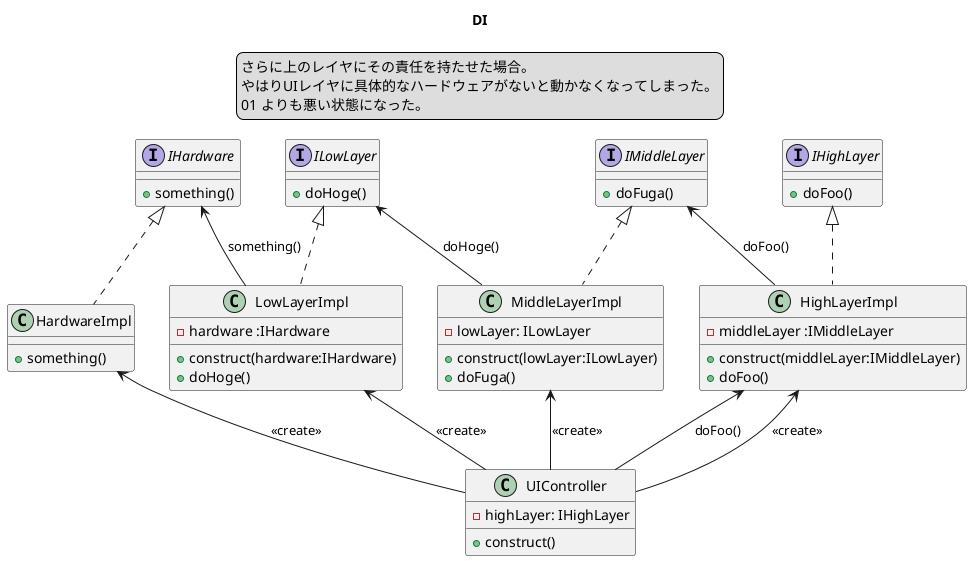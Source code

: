 @startuml
title
  DI
endtitle

legend top
  さらに上のレイヤにその責任を持たせた場合。
  やはりUIレイヤに具体的なハードウェアがないと動かなくなってしまった。
  01 よりも悪い状態になった。
endlegend

interface IHardware {
  + something()
}
class HardwareImpl {
  + something()
}
IHardware <|.. HardwareImpl

interface ILowLayer {
  + doHoge()
}
class LowLayerImpl {
  - hardware :IHardware
  + construct(hardware:IHardware)
  + doHoge()
}
ILowLayer <|.. LowLayerImpl
IHardware <- LowLayerImpl : something()

interface IMiddleLayer {
  + doFuga()
}
class MiddleLayerImpl {
  - lowLayer: ILowLayer
  + construct(lowLayer:ILowLayer)
  + doFuga()
}
IMiddleLayer <|.. MiddleLayerImpl
ILowLayer <- MiddleLayerImpl : doHoge()

interface IHighLayer {
  + doFoo()
}
class HighLayerImpl {
  - middleLayer :IMiddleLayer
  + construct(middleLayer:IMiddleLayer)
  + doFoo()
}
IHighLayer <|.. HighLayerImpl
IMiddleLayer <- HighLayerImpl : doFoo()

class UIController {
  - highLayer: IHighLayer
  + construct()
}

HighLayerImpl <-- UIController : <<create>>
MiddleLayerImpl <-- UIController : <<create>>
LowLayerImpl <-- UIController : <<create>>
HardwareImpl <-- UIController : <<create>>

HighLayerImpl <-- UIController : doFoo()

@enduml